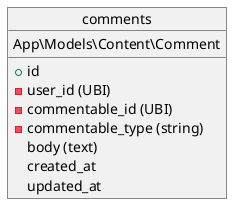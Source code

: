 @startuml
object comments {
    App\Models\Content\Comment
    __
    + id

    - user_id (UBI)
    - commentable_id (UBI)
    - commentable_type (string)

    body (text)
    created_at
    updated_at
}
@enduml

